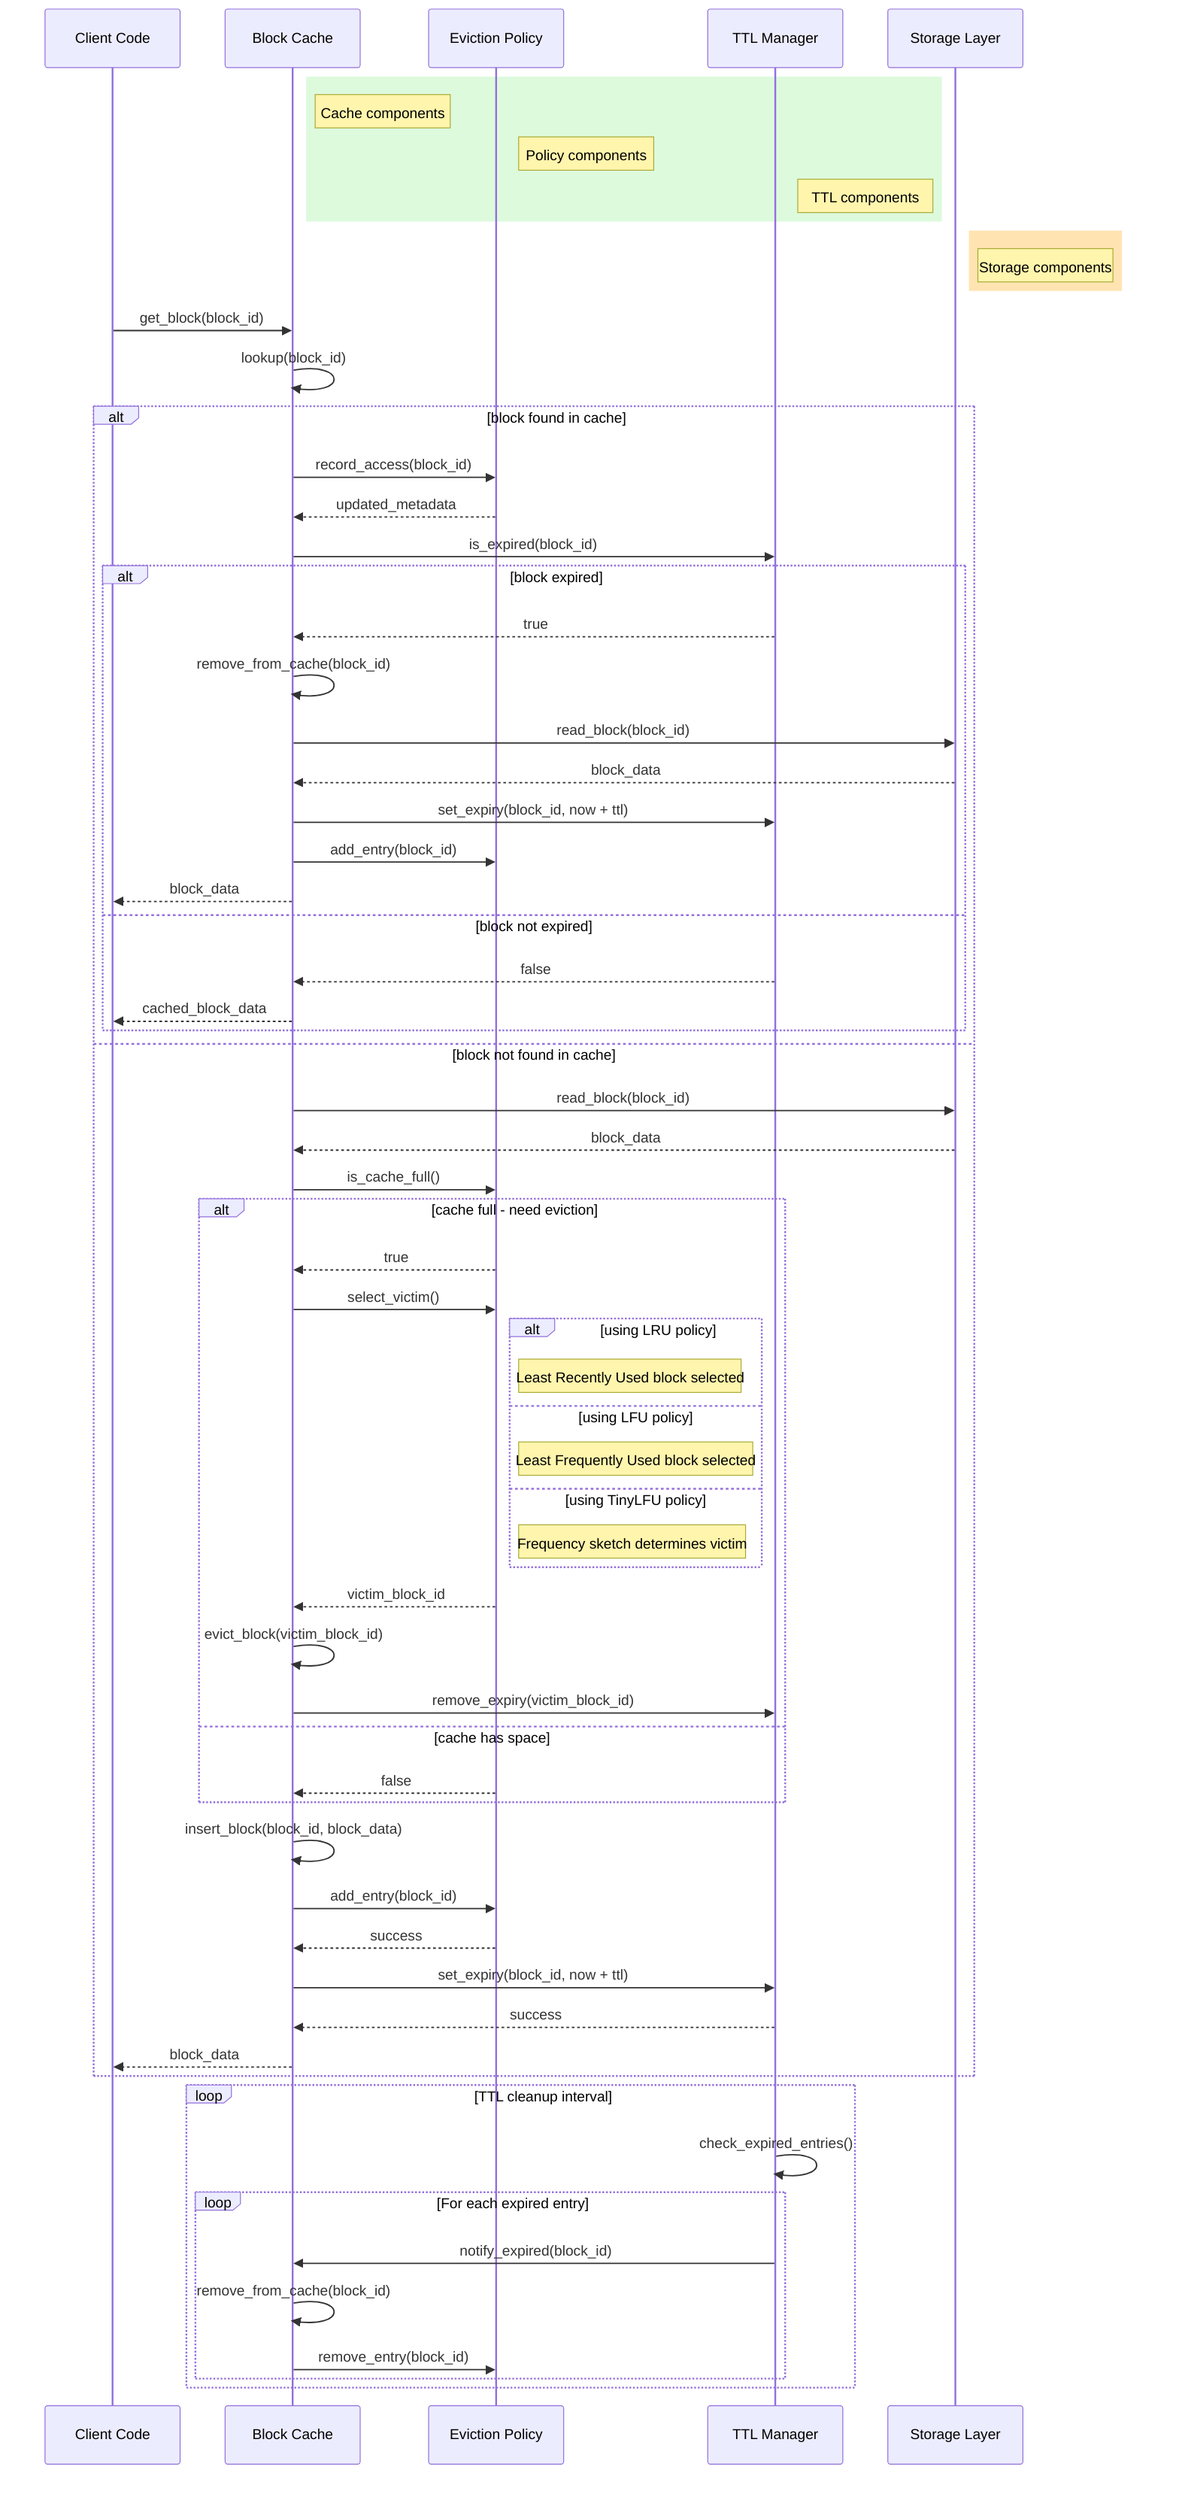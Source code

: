 sequenceDiagram
    participant Client as Client Code
    participant BlockCache as Block Cache
    participant EvictionPolicy as Eviction Policy
    participant TTLManager as TTL Manager
    participant Storage as Storage Layer
    
    %% Define participant boxes with consistent colors
    rect rgba(144, 238, 144, 0.3)
        note right of BlockCache: Cache components
        note right of EvictionPolicy: Policy components
        note right of TTLManager: TTL components
    end
    rect rgba(255, 165, 0, 0.3)
        note right of Storage: Storage components
    end
    
    %% Block cache operations
    Client->>BlockCache: get_block(block_id)
    
    %% Check if block is in cache
    BlockCache->>BlockCache: lookup(block_id)
    
    alt block found in cache
        %% Update access statistics
        BlockCache->>EvictionPolicy: record_access(block_id)
        EvictionPolicy-->>BlockCache: updated_metadata
        
        %% Check if TTL expired
        BlockCache->>TTLManager: is_expired(block_id)
        
        alt block expired
            TTLManager-->>BlockCache: true
            BlockCache->>BlockCache: remove_from_cache(block_id)
            
            %% Load from storage
            BlockCache->>Storage: read_block(block_id)
            Storage-->>BlockCache: block_data
            
            %% Insert back with refreshed TTL
            BlockCache->>TTLManager: set_expiry(block_id, now + ttl)
            BlockCache->>EvictionPolicy: add_entry(block_id)
            
            BlockCache-->>Client: block_data
        else block not expired
            TTLManager-->>BlockCache: false
            BlockCache-->>Client: cached_block_data
        end
    else block not found in cache
        %% Load from storage
        BlockCache->>Storage: read_block(block_id)
        Storage-->>BlockCache: block_data
        
        %% Check if cache is full
        BlockCache->>EvictionPolicy: is_cache_full()
        
        alt cache full - need eviction
            EvictionPolicy-->>BlockCache: true
            
            %% Policy determines what to evict
            BlockCache->>EvictionPolicy: select_victim()
            
            alt using LRU policy
                note right of EvictionPolicy: Least Recently Used block selected
            else using LFU policy
                note right of EvictionPolicy: Least Frequently Used block selected
            else using TinyLFU policy
                note right of EvictionPolicy: Frequency sketch determines victim
            end
            
            EvictionPolicy-->>BlockCache: victim_block_id
            
            %% Evict the selected block
            BlockCache->>BlockCache: evict_block(victim_block_id)
            BlockCache->>TTLManager: remove_expiry(victim_block_id)
        else cache has space
            EvictionPolicy-->>BlockCache: false
        end
        
        %% Insert new block
        BlockCache->>BlockCache: insert_block(block_id, block_data)
        BlockCache->>EvictionPolicy: add_entry(block_id)
        EvictionPolicy-->>BlockCache: success
        BlockCache->>TTLManager: set_expiry(block_id, now + ttl)
        TTLManager-->>BlockCache: success
        
        BlockCache-->>Client: block_data
    end
    
    %% Periodic TTL cleanup (background task)
    loop TTL cleanup interval
        TTLManager->>TTLManager: check_expired_entries()
        
        loop For each expired entry
            TTLManager->>BlockCache: notify_expired(block_id)
            BlockCache->>BlockCache: remove_from_cache(block_id)
            BlockCache->>EvictionPolicy: remove_entry(block_id)
        end
    end